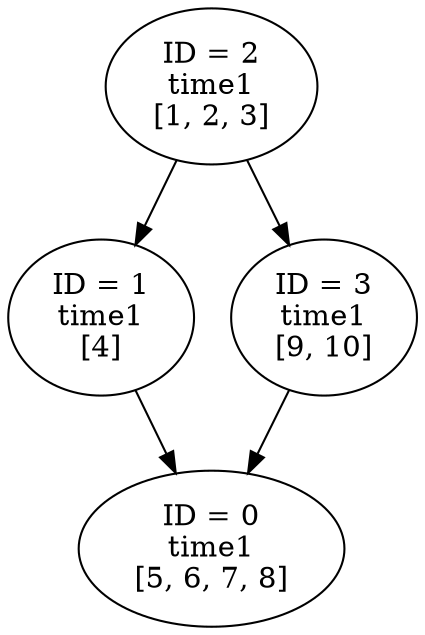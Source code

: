 // sccGraph1
digraph {
	1 [label="ID = 1
time1
[4]"]
	3 [label="ID = 3
time1
[9, 10]"]
	2 [label="ID = 2
time1
[1, 2, 3]"]
	0 [label="ID = 0
time1
[5, 6, 7, 8]"]
	1 -> 0
	3 -> 0
	2 -> 3
	2 -> 1
}

